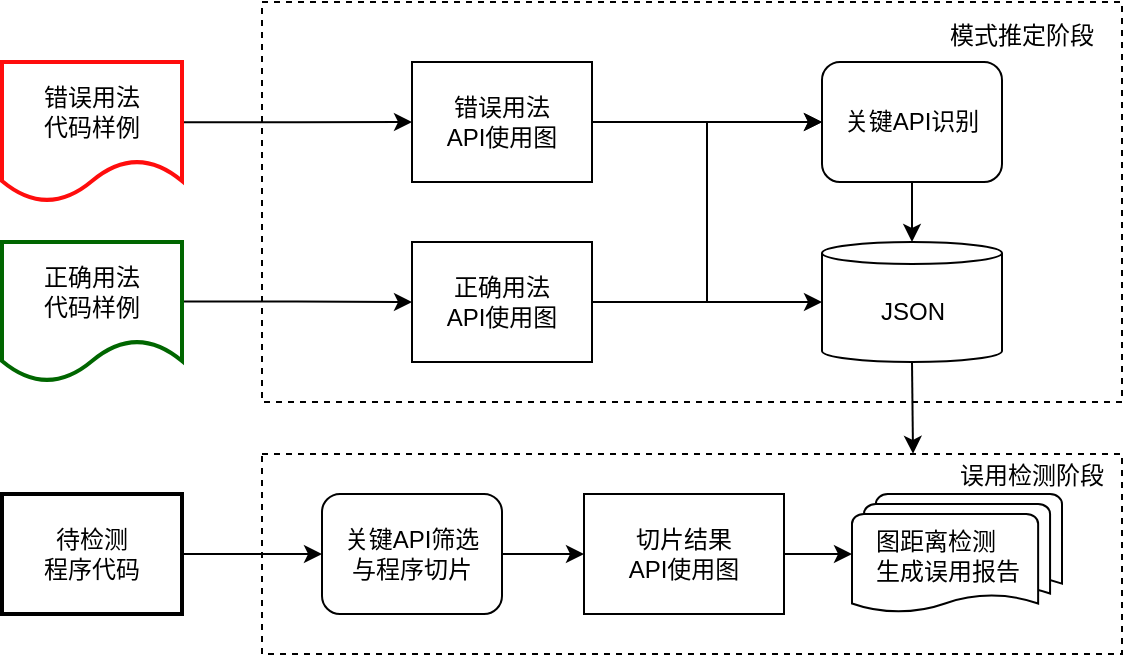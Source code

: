 <mxfile version="22.1.18" type="github">
  <diagram name="第 1 页" id="BHTW1L4lhSjuZmLHNevs">
    <mxGraphModel dx="1024" dy="561" grid="1" gridSize="10" guides="1" tooltips="1" connect="1" arrows="1" fold="1" page="1" pageScale="1" pageWidth="827" pageHeight="1169" math="0" shadow="0">
      <root>
        <mxCell id="0" />
        <mxCell id="1" parent="0" />
        <mxCell id="PbvFx5e7q9G6nNPMSu9I-27" value="" style="rounded=0;whiteSpace=wrap;html=1;dashed=1;fillColor=none;" vertex="1" parent="1">
          <mxGeometry x="240" y="160" width="430" height="200" as="geometry" />
        </mxCell>
        <mxCell id="PbvFx5e7q9G6nNPMSu9I-9" value="" style="edgeStyle=orthogonalEdgeStyle;rounded=0;orthogonalLoop=1;jettySize=auto;html=1;exitX=0.999;exitY=0.425;exitDx=0;exitDy=0;exitPerimeter=0;" edge="1" parent="1" source="PbvFx5e7q9G6nNPMSu9I-2" target="PbvFx5e7q9G6nNPMSu9I-8">
          <mxGeometry relative="1" as="geometry" />
        </mxCell>
        <mxCell id="PbvFx5e7q9G6nNPMSu9I-2" value="正确用法&lt;br&gt;代码样例" style="shape=document;whiteSpace=wrap;html=1;boundedLbl=1;strokeColor=#006600;strokeWidth=2;" vertex="1" parent="1">
          <mxGeometry x="110" y="280" width="90" height="70" as="geometry" />
        </mxCell>
        <mxCell id="PbvFx5e7q9G6nNPMSu9I-17" style="edgeStyle=orthogonalEdgeStyle;rounded=0;orthogonalLoop=1;jettySize=auto;html=1;exitX=1;exitY=0.5;exitDx=0;exitDy=0;entryX=0;entryY=0.5;entryDx=0;entryDy=0;" edge="1" parent="1" source="PbvFx5e7q9G6nNPMSu9I-8" target="PbvFx5e7q9G6nNPMSu9I-13">
          <mxGeometry relative="1" as="geometry" />
        </mxCell>
        <mxCell id="PbvFx5e7q9G6nNPMSu9I-24" style="edgeStyle=orthogonalEdgeStyle;rounded=0;orthogonalLoop=1;jettySize=auto;html=1;" edge="1" parent="1" source="PbvFx5e7q9G6nNPMSu9I-8" target="PbvFx5e7q9G6nNPMSu9I-21">
          <mxGeometry relative="1" as="geometry" />
        </mxCell>
        <mxCell id="PbvFx5e7q9G6nNPMSu9I-8" value="正确用法&lt;br&gt;API使用图" style="whiteSpace=wrap;html=1;" vertex="1" parent="1">
          <mxGeometry x="315" y="280" width="90" height="60" as="geometry" />
        </mxCell>
        <mxCell id="PbvFx5e7q9G6nNPMSu9I-10" value="" style="edgeStyle=orthogonalEdgeStyle;rounded=0;orthogonalLoop=1;jettySize=auto;html=1;exitX=0.993;exitY=0.43;exitDx=0;exitDy=0;exitPerimeter=0;" edge="1" parent="1" source="PbvFx5e7q9G6nNPMSu9I-11" target="PbvFx5e7q9G6nNPMSu9I-12">
          <mxGeometry relative="1" as="geometry" />
        </mxCell>
        <mxCell id="PbvFx5e7q9G6nNPMSu9I-11" value="错误用法&lt;br&gt;代码样例" style="shape=document;whiteSpace=wrap;html=1;boundedLbl=1;strokeColor=#FF0D0D;strokeWidth=2;" vertex="1" parent="1">
          <mxGeometry x="110" y="190" width="90" height="70" as="geometry" />
        </mxCell>
        <mxCell id="PbvFx5e7q9G6nNPMSu9I-14" style="edgeStyle=orthogonalEdgeStyle;rounded=0;orthogonalLoop=1;jettySize=auto;html=1;" edge="1" parent="1" source="PbvFx5e7q9G6nNPMSu9I-12" target="PbvFx5e7q9G6nNPMSu9I-13">
          <mxGeometry relative="1" as="geometry" />
        </mxCell>
        <mxCell id="PbvFx5e7q9G6nNPMSu9I-12" value="错误用法&lt;br&gt;API使用图" style="whiteSpace=wrap;html=1;" vertex="1" parent="1">
          <mxGeometry x="315" y="190" width="90" height="60" as="geometry" />
        </mxCell>
        <mxCell id="PbvFx5e7q9G6nNPMSu9I-19" style="edgeStyle=orthogonalEdgeStyle;rounded=0;orthogonalLoop=1;jettySize=auto;html=1;entryX=1;entryY=0.5;entryDx=0;entryDy=0;entryPerimeter=0;" edge="1" parent="1" source="PbvFx5e7q9G6nNPMSu9I-13" target="PbvFx5e7q9G6nNPMSu9I-21">
          <mxGeometry relative="1" as="geometry">
            <mxPoint x="463" y="270" as="targetPoint" />
          </mxGeometry>
        </mxCell>
        <mxCell id="PbvFx5e7q9G6nNPMSu9I-13" value="关键API识别" style="rounded=1;whiteSpace=wrap;html=1;" vertex="1" parent="1">
          <mxGeometry x="520" y="190" width="90" height="60" as="geometry" />
        </mxCell>
        <mxCell id="PbvFx5e7q9G6nNPMSu9I-26" value="" style="group" vertex="1" connectable="0" parent="1">
          <mxGeometry x="520" y="280" width="90" height="60" as="geometry" />
        </mxCell>
        <mxCell id="PbvFx5e7q9G6nNPMSu9I-21" value="" style="strokeWidth=1;html=1;shape=mxgraph.flowchart.direct_data;whiteSpace=wrap;rotation=-90;" vertex="1" parent="PbvFx5e7q9G6nNPMSu9I-26">
          <mxGeometry x="15" y="-15" width="60" height="90" as="geometry" />
        </mxCell>
        <mxCell id="PbvFx5e7q9G6nNPMSu9I-23" value="JSON" style="text;html=1;align=center;verticalAlign=middle;resizable=0;points=[];autosize=1;strokeColor=none;fillColor=none;" vertex="1" parent="PbvFx5e7q9G6nNPMSu9I-26">
          <mxGeometry x="15" y="20" width="60" height="30" as="geometry" />
        </mxCell>
        <mxCell id="PbvFx5e7q9G6nNPMSu9I-28" value="模式推定阶段&lt;span style=&quot;font-size: medium; text-align: start;&quot;&gt;&lt;/span&gt;" style="text;html=1;strokeColor=none;fillColor=none;align=center;verticalAlign=middle;whiteSpace=wrap;rounded=0;" vertex="1" parent="1">
          <mxGeometry x="580" y="160" width="80" height="30" as="geometry" />
        </mxCell>
        <mxCell id="PbvFx5e7q9G6nNPMSu9I-36" style="edgeStyle=orthogonalEdgeStyle;rounded=0;orthogonalLoop=1;jettySize=auto;html=1;exitX=1;exitY=0.5;exitDx=0;exitDy=0;" edge="1" parent="1" source="PbvFx5e7q9G6nNPMSu9I-29" target="PbvFx5e7q9G6nNPMSu9I-33">
          <mxGeometry relative="1" as="geometry" />
        </mxCell>
        <mxCell id="PbvFx5e7q9G6nNPMSu9I-29" value="待检测&lt;br&gt;程序代码" style="rounded=0;whiteSpace=wrap;html=1;strokeWidth=2;" vertex="1" parent="1">
          <mxGeometry x="110" y="406" width="90" height="60" as="geometry" />
        </mxCell>
        <mxCell id="PbvFx5e7q9G6nNPMSu9I-30" value="" style="rounded=0;whiteSpace=wrap;html=1;fillColor=none;dashed=1;" vertex="1" parent="1">
          <mxGeometry x="240" y="386" width="430" height="100" as="geometry" />
        </mxCell>
        <mxCell id="PbvFx5e7q9G6nNPMSu9I-31" value="误用检测阶段&lt;span style=&quot;font-size: medium; text-align: start;&quot;&gt;&lt;/span&gt;" style="text;html=1;strokeColor=none;fillColor=none;align=center;verticalAlign=middle;whiteSpace=wrap;rounded=0;" vertex="1" parent="1">
          <mxGeometry x="580" y="380" width="90" height="30" as="geometry" />
        </mxCell>
        <mxCell id="PbvFx5e7q9G6nNPMSu9I-32" style="edgeStyle=orthogonalEdgeStyle;rounded=0;orthogonalLoop=1;jettySize=auto;html=1;entryX=0.757;entryY=-0.001;entryDx=0;entryDy=0;entryPerimeter=0;" edge="1" parent="1" target="PbvFx5e7q9G6nNPMSu9I-30">
          <mxGeometry relative="1" as="geometry">
            <mxPoint x="565" y="340" as="sourcePoint" />
          </mxGeometry>
        </mxCell>
        <mxCell id="PbvFx5e7q9G6nNPMSu9I-37" style="edgeStyle=orthogonalEdgeStyle;rounded=0;orthogonalLoop=1;jettySize=auto;html=1;" edge="1" parent="1" source="PbvFx5e7q9G6nNPMSu9I-33" target="PbvFx5e7q9G6nNPMSu9I-34">
          <mxGeometry relative="1" as="geometry" />
        </mxCell>
        <mxCell id="PbvFx5e7q9G6nNPMSu9I-33" value="关键API筛选&lt;br&gt;与程序切片" style="rounded=1;whiteSpace=wrap;html=1;" vertex="1" parent="1">
          <mxGeometry x="270" y="406" width="90" height="60" as="geometry" />
        </mxCell>
        <mxCell id="PbvFx5e7q9G6nNPMSu9I-34" value="切片结果&lt;br&gt;API使用图" style="rounded=0;whiteSpace=wrap;html=1;" vertex="1" parent="1">
          <mxGeometry x="401" y="406" width="100" height="60" as="geometry" />
        </mxCell>
        <mxCell id="PbvFx5e7q9G6nNPMSu9I-35" value="" style="strokeWidth=1;html=1;shape=mxgraph.flowchart.multi-document;whiteSpace=wrap;" vertex="1" parent="1">
          <mxGeometry x="535" y="406" width="105" height="60" as="geometry" />
        </mxCell>
        <mxCell id="PbvFx5e7q9G6nNPMSu9I-38" style="edgeStyle=orthogonalEdgeStyle;rounded=0;orthogonalLoop=1;jettySize=auto;html=1;exitX=1;exitY=0.5;exitDx=0;exitDy=0;entryX=0;entryY=0.5;entryDx=0;entryDy=0;entryPerimeter=0;" edge="1" parent="1" source="PbvFx5e7q9G6nNPMSu9I-34" target="PbvFx5e7q9G6nNPMSu9I-35">
          <mxGeometry relative="1" as="geometry" />
        </mxCell>
        <mxCell id="PbvFx5e7q9G6nNPMSu9I-39" value="图距离检测&lt;br style=&quot;border-color: var(--border-color);&quot;&gt;生成误用报告" style="text;html=1;strokeColor=none;fillColor=none;align=left;verticalAlign=middle;whiteSpace=wrap;rounded=0;" vertex="1" parent="1">
          <mxGeometry x="544.5" y="422" width="90" height="30" as="geometry" />
        </mxCell>
      </root>
    </mxGraphModel>
  </diagram>
</mxfile>
